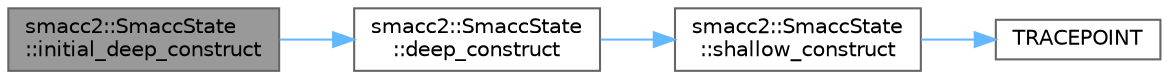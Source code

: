 digraph "smacc2::SmaccState::initial_deep_construct"
{
 // LATEX_PDF_SIZE
  bgcolor="transparent";
  edge [fontname=Helvetica,fontsize=10,labelfontname=Helvetica,labelfontsize=10];
  node [fontname=Helvetica,fontsize=10,shape=box,height=0.2,width=0.4];
  rankdir="LR";
  Node1 [label="smacc2::SmaccState\l::initial_deep_construct",height=0.2,width=0.4,color="gray40", fillcolor="grey60", style="filled", fontcolor="black",tooltip=" "];
  Node1 -> Node2 [color="steelblue1",style="solid"];
  Node2 [label="smacc2::SmaccState\l::deep_construct",height=0.2,width=0.4,color="grey40", fillcolor="white", style="filled",URL="$classsmacc2_1_1SmaccState.html#a7fcda56261d00444d05c7138ec9fa339",tooltip=" "];
  Node2 -> Node3 [color="steelblue1",style="solid"];
  Node3 [label="smacc2::SmaccState\l::shallow_construct",height=0.2,width=0.4,color="grey40", fillcolor="white", style="filled",URL="$classsmacc2_1_1SmaccState.html#a0570a2880e2e11fce6a1ff11b067cdc2",tooltip=" "];
  Node3 -> Node4 [color="steelblue1",style="solid"];
  Node4 [label="TRACEPOINT",height=0.2,width=0.4,color="grey40", fillcolor="white", style="filled",URL="$smacc__tracing_8cpp.html#a99b909db1e382a9b899ec134046d0213",tooltip=" "];
}
